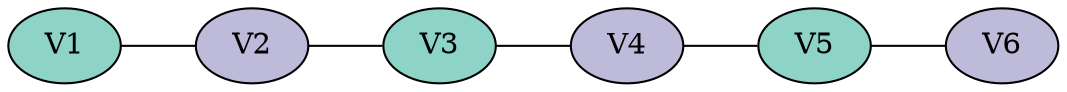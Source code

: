 graph colored {
node [style=filled colorscheme="set312"];
rankdir=RL;
V2--V1;
V3--V2;
V4--V3;
V5--V4;
V6--V5;
V1[fillcolor="1"];
V2[fillcolor="3"];
V3[fillcolor="1"];
V4[fillcolor="3"];
V5[fillcolor="1"];
V6[fillcolor="3"];
}